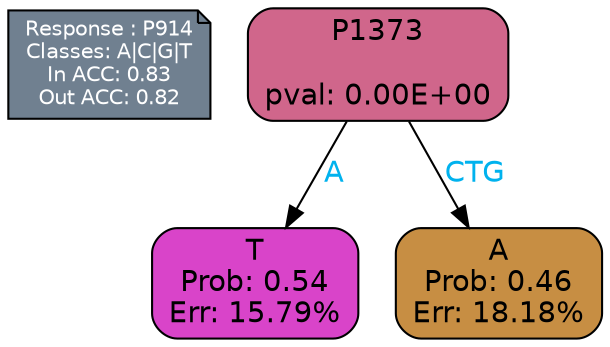 digraph Tree {
node [shape=box, style="filled, rounded", color="black", fontname=helvetica] ;
graph [ranksep=equally, splines=polylines, bgcolor=transparent, dpi=600] ;
edge [fontname=helvetica] ;
LEGEND [label="Response : P914
Classes: A|C|G|T
In ACC: 0.83
Out ACC: 0.82
",shape=note,align=left,style=filled,fillcolor="slategray",fontcolor="white",fontsize=10];1 [label="P1373

pval: 0.00E+00", fillcolor="#d0668b"] ;
2 [label="T
Prob: 0.54
Err: 15.79%", fillcolor="#d944c9"] ;
3 [label="A
Prob: 0.46
Err: 18.18%", fillcolor="#c78e43"] ;
1 -> 2 [label="A",fontcolor=deepskyblue2] ;
1 -> 3 [label="CTG",fontcolor=deepskyblue2] ;
{rank = same; 2;3;}{rank = same; LEGEND;1;}}